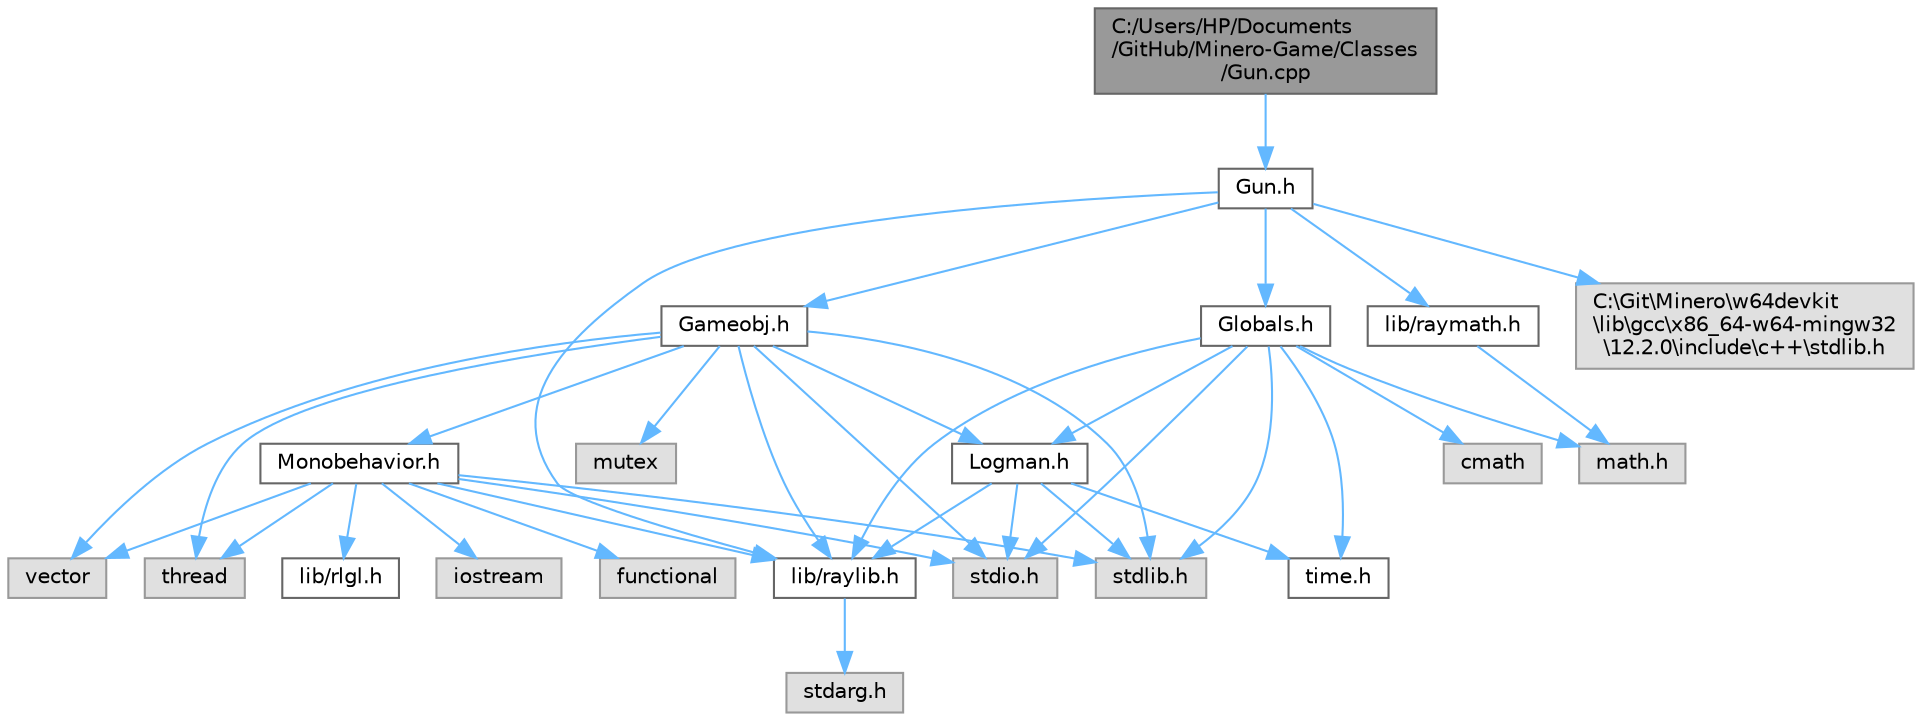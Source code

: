 digraph "C:/Users/HP/Documents/GitHub/Minero-Game/Classes/Gun.cpp"
{
 // LATEX_PDF_SIZE
  bgcolor="transparent";
  edge [fontname=Helvetica,fontsize=10,labelfontname=Helvetica,labelfontsize=10];
  node [fontname=Helvetica,fontsize=10,shape=box,height=0.2,width=0.4];
  Node1 [id="Node000001",label="C:/Users/HP/Documents\l/GitHub/Minero-Game/Classes\l/Gun.cpp",height=0.2,width=0.4,color="gray40", fillcolor="grey60", style="filled", fontcolor="black",tooltip=" "];
  Node1 -> Node2 [id="edge71_Node000001_Node000002",color="steelblue1",style="solid",tooltip=" "];
  Node2 [id="Node000002",label="Gun.h",height=0.2,width=0.4,color="grey40", fillcolor="white", style="filled",URL="$_classes_2_gun_8h.html",tooltip=" "];
  Node2 -> Node3 [id="edge72_Node000002_Node000003",color="steelblue1",style="solid",tooltip=" "];
  Node3 [id="Node000003",label="lib/raylib.h",height=0.2,width=0.4,color="grey40", fillcolor="white", style="filled",URL="$_classes_2lib_2raylib_8h.html",tooltip=" "];
  Node3 -> Node4 [id="edge73_Node000003_Node000004",color="steelblue1",style="solid",tooltip=" "];
  Node4 [id="Node000004",label="stdarg.h",height=0.2,width=0.4,color="grey60", fillcolor="#E0E0E0", style="filled",tooltip=" "];
  Node2 -> Node5 [id="edge74_Node000002_Node000005",color="steelblue1",style="solid",tooltip=" "];
  Node5 [id="Node000005",label="lib/raymath.h",height=0.2,width=0.4,color="grey40", fillcolor="white", style="filled",URL="$_classes_2lib_2raymath_8h.html",tooltip=" "];
  Node5 -> Node6 [id="edge75_Node000005_Node000006",color="steelblue1",style="solid",tooltip=" "];
  Node6 [id="Node000006",label="math.h",height=0.2,width=0.4,color="grey60", fillcolor="#E0E0E0", style="filled",tooltip=" "];
  Node2 -> Node7 [id="edge76_Node000002_Node000007",color="steelblue1",style="solid",tooltip=" "];
  Node7 [id="Node000007",label="Gameobj.h",height=0.2,width=0.4,color="grey40", fillcolor="white", style="filled",URL="$_classes_2_gameobj_8h.html",tooltip=" "];
  Node7 -> Node3 [id="edge77_Node000007_Node000003",color="steelblue1",style="solid",tooltip=" "];
  Node7 -> Node8 [id="edge78_Node000007_Node000008",color="steelblue1",style="solid",tooltip=" "];
  Node8 [id="Node000008",label="Monobehavior.h",height=0.2,width=0.4,color="grey40", fillcolor="white", style="filled",URL="$_monobehavior_8h.html",tooltip=" "];
  Node8 -> Node3 [id="edge79_Node000008_Node000003",color="steelblue1",style="solid",tooltip=" "];
  Node8 -> Node9 [id="edge80_Node000008_Node000009",color="steelblue1",style="solid",tooltip=" "];
  Node9 [id="Node000009",label="lib/rlgl.h",height=0.2,width=0.4,color="grey40", fillcolor="white", style="filled",URL="$_classes_2lib_2rlgl_8h.html",tooltip=" "];
  Node8 -> Node10 [id="edge81_Node000008_Node000010",color="steelblue1",style="solid",tooltip=" "];
  Node10 [id="Node000010",label="stdio.h",height=0.2,width=0.4,color="grey60", fillcolor="#E0E0E0", style="filled",tooltip=" "];
  Node8 -> Node11 [id="edge82_Node000008_Node000011",color="steelblue1",style="solid",tooltip=" "];
  Node11 [id="Node000011",label="stdlib.h",height=0.2,width=0.4,color="grey60", fillcolor="#E0E0E0", style="filled",tooltip=" "];
  Node8 -> Node12 [id="edge83_Node000008_Node000012",color="steelblue1",style="solid",tooltip=" "];
  Node12 [id="Node000012",label="iostream",height=0.2,width=0.4,color="grey60", fillcolor="#E0E0E0", style="filled",tooltip=" "];
  Node8 -> Node13 [id="edge84_Node000008_Node000013",color="steelblue1",style="solid",tooltip=" "];
  Node13 [id="Node000013",label="thread",height=0.2,width=0.4,color="grey60", fillcolor="#E0E0E0", style="filled",tooltip=" "];
  Node8 -> Node14 [id="edge85_Node000008_Node000014",color="steelblue1",style="solid",tooltip=" "];
  Node14 [id="Node000014",label="vector",height=0.2,width=0.4,color="grey60", fillcolor="#E0E0E0", style="filled",tooltip=" "];
  Node8 -> Node15 [id="edge86_Node000008_Node000015",color="steelblue1",style="solid",tooltip=" "];
  Node15 [id="Node000015",label="functional",height=0.2,width=0.4,color="grey60", fillcolor="#E0E0E0", style="filled",tooltip=" "];
  Node7 -> Node16 [id="edge87_Node000007_Node000016",color="steelblue1",style="solid",tooltip=" "];
  Node16 [id="Node000016",label="Logman.h",height=0.2,width=0.4,color="grey40", fillcolor="white", style="filled",URL="$_logman_8h.html",tooltip=" "];
  Node16 -> Node10 [id="edge88_Node000016_Node000010",color="steelblue1",style="solid",tooltip=" "];
  Node16 -> Node11 [id="edge89_Node000016_Node000011",color="steelblue1",style="solid",tooltip=" "];
  Node16 -> Node17 [id="edge90_Node000016_Node000017",color="steelblue1",style="solid",tooltip=" "];
  Node17 [id="Node000017",label="time.h",height=0.2,width=0.4,color="grey40", fillcolor="white", style="filled",URL="$_classes_2_time_8h.html",tooltip=" "];
  Node16 -> Node3 [id="edge91_Node000016_Node000003",color="steelblue1",style="solid",tooltip=" "];
  Node7 -> Node10 [id="edge92_Node000007_Node000010",color="steelblue1",style="solid",tooltip=" "];
  Node7 -> Node11 [id="edge93_Node000007_Node000011",color="steelblue1",style="solid",tooltip=" "];
  Node7 -> Node14 [id="edge94_Node000007_Node000014",color="steelblue1",style="solid",tooltip=" "];
  Node7 -> Node13 [id="edge95_Node000007_Node000013",color="steelblue1",style="solid",tooltip=" "];
  Node7 -> Node18 [id="edge96_Node000007_Node000018",color="steelblue1",style="solid",tooltip=" "];
  Node18 [id="Node000018",label="mutex",height=0.2,width=0.4,color="grey60", fillcolor="#E0E0E0", style="filled",tooltip=" "];
  Node2 -> Node19 [id="edge97_Node000002_Node000019",color="steelblue1",style="solid",tooltip=" "];
  Node19 [id="Node000019",label="Globals.h",height=0.2,width=0.4,color="grey40", fillcolor="white", style="filled",URL="$_classes_2_globals_8h.html",tooltip=" "];
  Node19 -> Node3 [id="edge98_Node000019_Node000003",color="steelblue1",style="solid",tooltip=" "];
  Node19 -> Node11 [id="edge99_Node000019_Node000011",color="steelblue1",style="solid",tooltip=" "];
  Node19 -> Node10 [id="edge100_Node000019_Node000010",color="steelblue1",style="solid",tooltip=" "];
  Node19 -> Node17 [id="edge101_Node000019_Node000017",color="steelblue1",style="solid",tooltip=" "];
  Node19 -> Node20 [id="edge102_Node000019_Node000020",color="steelblue1",style="solid",tooltip=" "];
  Node20 [id="Node000020",label="cmath",height=0.2,width=0.4,color="grey60", fillcolor="#E0E0E0", style="filled",tooltip=" "];
  Node19 -> Node6 [id="edge103_Node000019_Node000006",color="steelblue1",style="solid",tooltip=" "];
  Node19 -> Node16 [id="edge104_Node000019_Node000016",color="steelblue1",style="solid",tooltip=" "];
  Node2 -> Node21 [id="edge105_Node000002_Node000021",color="steelblue1",style="solid",tooltip=" "];
  Node21 [id="Node000021",label="C:\\Git\\Minero\\w64devkit\l\\lib\\gcc\\x86_64-w64-mingw32\l\\12.2.0\\include\\c++\\stdlib.h",height=0.2,width=0.4,color="grey60", fillcolor="#E0E0E0", style="filled",tooltip=" "];
}

